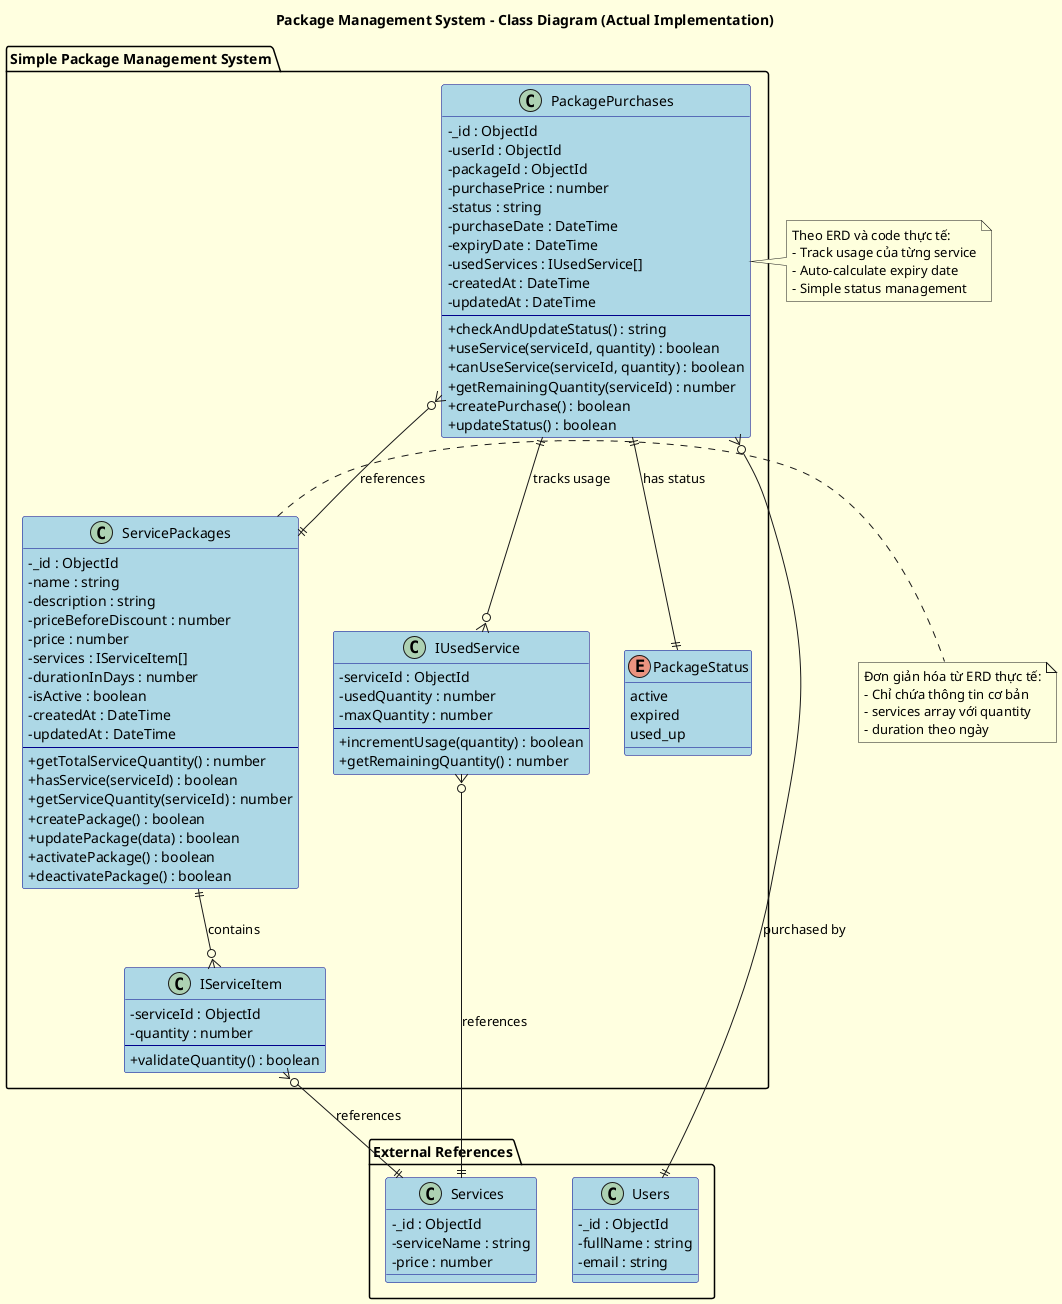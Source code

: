 @startuml 19_package_management

skinparam classAttributeIconSize 0
skinparam backgroundColor LightYellow
skinparam classBackgroundColor LightBlue
skinparam classBorderColor DarkBlue

title Package Management System - Class Diagram (Actual Implementation)

package "Simple Package Management System" {
    class ServicePackages {
        - _id : ObjectId
        - name : string
        - description : string
        - priceBeforeDiscount : number
        - price : number
        - services : IServiceItem[]
        - durationInDays : number
        - isActive : boolean
        - createdAt : DateTime
        - updatedAt : DateTime
        --
        + getTotalServiceQuantity() : number
        + hasService(serviceId) : boolean
        + getServiceQuantity(serviceId) : number
        + createPackage() : boolean
        + updatePackage(data) : boolean
        + activatePackage() : boolean
        + deactivatePackage() : boolean
    }

    class IServiceItem {
        - serviceId : ObjectId
        - quantity : number
        --
        + validateQuantity() : boolean
    }

    class PackagePurchases {
        - _id : ObjectId
        - userId : ObjectId
        - packageId : ObjectId
        - purchasePrice : number
        - status : string
        - purchaseDate : DateTime
        - expiryDate : DateTime
        - usedServices : IUsedService[]
        - createdAt : DateTime
        - updatedAt : DateTime
        --
        + checkAndUpdateStatus() : string
        + useService(serviceId, quantity) : boolean
        + canUseService(serviceId, quantity) : boolean
        + getRemainingQuantity(serviceId) : number
        + createPurchase() : boolean
        + updateStatus() : boolean
    }

    class IUsedService {
        - serviceId : ObjectId
        - usedQuantity : number
        - maxQuantity : number
        --
        + incrementUsage(quantity) : boolean
        + getRemainingQuantity() : number
    }

    enum PackageStatus {
        active
        expired
        used_up
    }
}

package "External References" {
    class Users {
        - _id : ObjectId
        - fullName : string
        - email : string
    }

    class Services {
        - _id : ObjectId
        - serviceName : string
        - price : number
    }
}

' Relationships
ServicePackages ||--o{ IServiceItem : "contains"
PackagePurchases ||--o{ IUsedService : "tracks usage"
PackagePurchases }o--|| ServicePackages : "references"
PackagePurchases }o--|| Users : "purchased by"
IServiceItem }o--|| Services : "references"
IUsedService }o--|| Services : "references"
PackagePurchases ||--|| PackageStatus : "has status"

' Notes
note right of ServicePackages
  Đơn giản hóa từ ERD thực tế:
  - Chỉ chứa thông tin cơ bản
  - services array với quantity
  - duration theo ngày
end note

note right of PackagePurchases
  Theo ERD và code thực tế:
  - Track usage của từng service
  - Auto-calculate expiry date
  - Simple status management
end note

@enduml 
